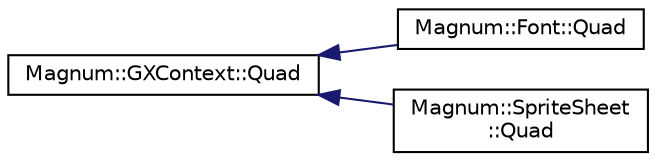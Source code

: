 digraph "圖形化之類別階層"
{
  edge [fontname="Helvetica",fontsize="10",labelfontname="Helvetica",labelfontsize="10"];
  node [fontname="Helvetica",fontsize="10",shape=record];
  rankdir="LR";
  Node1 [label="Magnum::GXContext::Quad",height=0.2,width=0.4,color="black", fillcolor="white", style="filled",URL="$class_magnum_1_1_g_x_context_1_1_quad.html"];
  Node1 -> Node2 [dir="back",color="midnightblue",fontsize="10",style="solid",fontname="Helvetica"];
  Node2 [label="Magnum::Font::Quad",height=0.2,width=0.4,color="black", fillcolor="white", style="filled",URL="$class_magnum_1_1_font_1_1_quad.html"];
  Node1 -> Node3 [dir="back",color="midnightblue",fontsize="10",style="solid",fontname="Helvetica"];
  Node3 [label="Magnum::SpriteSheet\l::Quad",height=0.2,width=0.4,color="black", fillcolor="white", style="filled",URL="$class_magnum_1_1_sprite_sheet_1_1_quad.html"];
}
